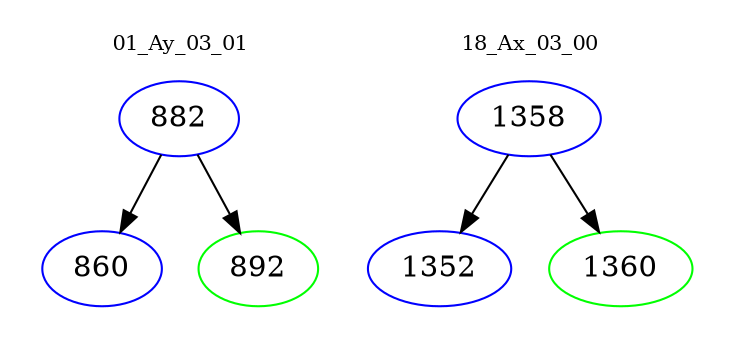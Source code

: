 digraph{
subgraph cluster_0 {
color = white
label = "01_Ay_03_01";
fontsize=10;
T0_882 [label="882", color="blue"]
T0_882 -> T0_860 [color="black"]
T0_860 [label="860", color="blue"]
T0_882 -> T0_892 [color="black"]
T0_892 [label="892", color="green"]
}
subgraph cluster_1 {
color = white
label = "18_Ax_03_00";
fontsize=10;
T1_1358 [label="1358", color="blue"]
T1_1358 -> T1_1352 [color="black"]
T1_1352 [label="1352", color="blue"]
T1_1358 -> T1_1360 [color="black"]
T1_1360 [label="1360", color="green"]
}
}
